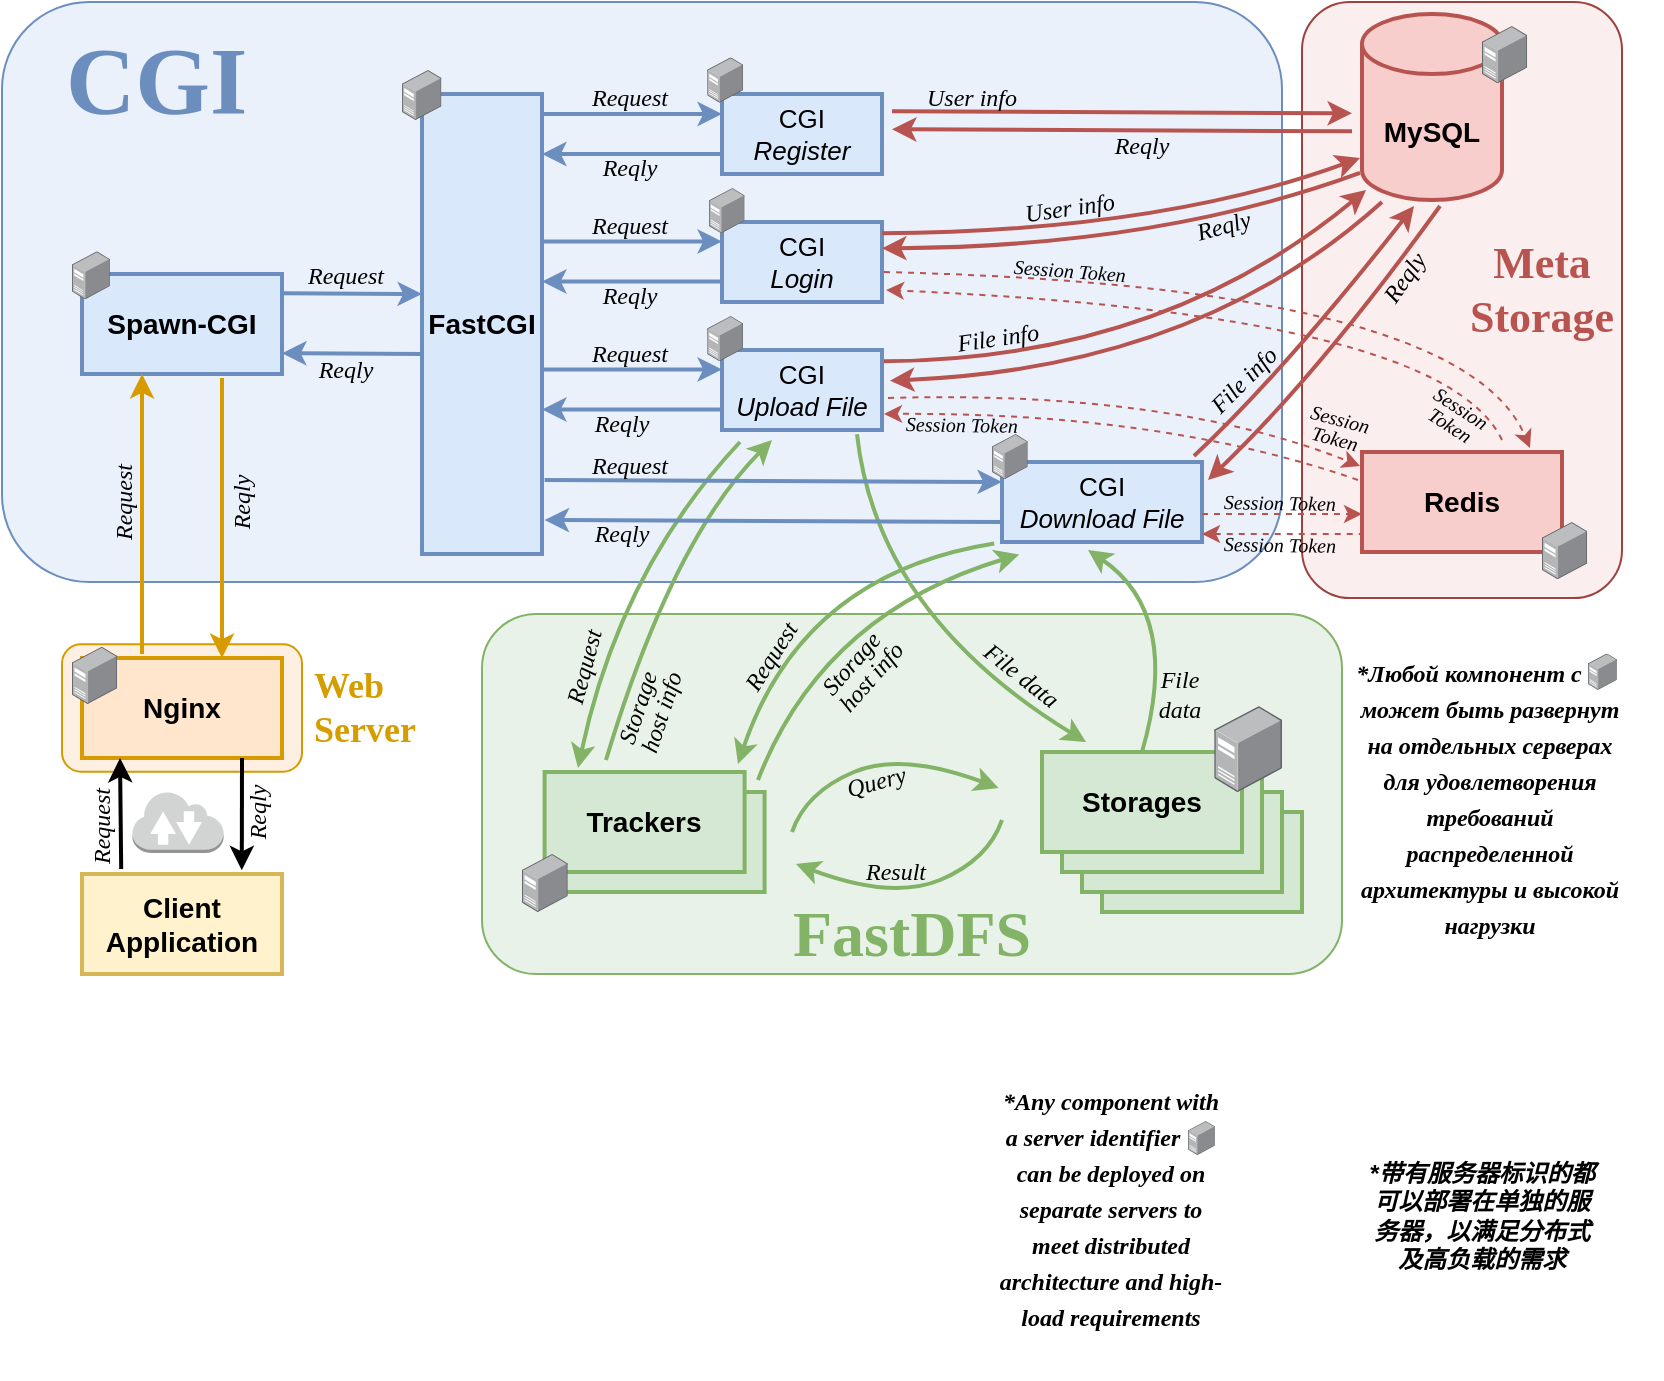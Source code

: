 <mxfile version="26.0.16">
  <diagram name="第 1 页" id="dykCiLa8a4DSkGjc4B6P">
    <mxGraphModel dx="1033" dy="923" grid="1" gridSize="10" guides="1" tooltips="1" connect="1" arrows="1" fold="1" page="1" pageScale="1" pageWidth="1169" pageHeight="827" math="0" shadow="0">
      <root>
        <mxCell id="0" />
        <mxCell id="1" parent="0" />
        <mxCell id="22nm3eZFs8TaVSW6O3Qv-88" value="" style="rounded=1;whiteSpace=wrap;html=1;fillColor=light-dark(#eaf1fb, #1d293b);strokeColor=#6c8ebf;" vertex="1" parent="1">
          <mxGeometry x="100" y="164" width="640" height="290" as="geometry" />
        </mxCell>
        <mxCell id="22nm3eZFs8TaVSW6O3Qv-92" value="" style="rounded=1;whiteSpace=wrap;html=1;fillColor=light-dark(#fdf0e3, #36210a);strokeColor=#d79b00;fillStyle=auto;" vertex="1" parent="1">
          <mxGeometry x="130" y="485.13" width="120" height="63.74" as="geometry" />
        </mxCell>
        <mxCell id="22nm3eZFs8TaVSW6O3Qv-91" value="" style="rounded=1;whiteSpace=wrap;html=1;fillColor=light-dark(#e9f2e8, #1f2f1e);strokeColor=#82b366;fillStyle=auto;" vertex="1" parent="1">
          <mxGeometry x="340" y="470" width="430" height="180" as="geometry" />
        </mxCell>
        <mxCell id="22nm3eZFs8TaVSW6O3Qv-89" value="" style="rounded=1;whiteSpace=wrap;html=1;fillColor=light-dark(#fbeeee, #512d2b);strokeColor=light-dark(#9d423f, #d7817e);fillStyle=auto;gradientColor=none;" vertex="1" parent="1">
          <mxGeometry x="750" y="164" width="160" height="298" as="geometry" />
        </mxCell>
        <mxCell id="22nm3eZFs8TaVSW6O3Qv-1" value="&lt;font style=&quot;font-size: 14px;&quot;&gt;&lt;b&gt;Spawn-CGI&lt;/b&gt;&lt;/font&gt;" style="rounded=0;whiteSpace=wrap;html=1;strokeWidth=2;fillColor=#dae8fc;strokeColor=#6c8ebf;" vertex="1" parent="1">
          <mxGeometry x="140" y="300" width="100" height="50" as="geometry" />
        </mxCell>
        <mxCell id="22nm3eZFs8TaVSW6O3Qv-2" value="&lt;font style=&quot;font-size: 14px;&quot;&gt;&lt;b&gt;Nginx&lt;/b&gt;&lt;/font&gt;" style="rounded=0;whiteSpace=wrap;html=1;strokeWidth=2;fillColor=#ffe6cc;strokeColor=#d79b00;" vertex="1" parent="1">
          <mxGeometry x="140" y="492" width="100" height="50" as="geometry" />
        </mxCell>
        <mxCell id="22nm3eZFs8TaVSW6O3Qv-3" value="&lt;font style=&quot;font-size: 14px;&quot;&gt;&lt;b&gt;Client&lt;/b&gt;&lt;/font&gt;&lt;div&gt;&lt;font style=&quot;font-size: 14px;&quot;&gt;&lt;b&gt;Application&lt;/b&gt;&lt;/font&gt;&lt;/div&gt;" style="rounded=0;whiteSpace=wrap;html=1;strokeWidth=2;fillColor=#fff2cc;strokeColor=#d6b656;" vertex="1" parent="1">
          <mxGeometry x="140" y="600" width="100" height="50" as="geometry" />
        </mxCell>
        <mxCell id="22nm3eZFs8TaVSW6O3Qv-4" value="&lt;font style=&quot;font-size: 14px;&quot;&gt;&lt;b&gt;FastCGI&lt;/b&gt;&lt;/font&gt;" style="rounded=0;whiteSpace=wrap;html=1;strokeWidth=2;fillColor=#dae8fc;strokeColor=#6c8ebf;" vertex="1" parent="1">
          <mxGeometry x="310" y="210" width="60" height="230" as="geometry" />
        </mxCell>
        <mxCell id="22nm3eZFs8TaVSW6O3Qv-5" value="&lt;font&gt;CGI&lt;/font&gt;&lt;div&gt;&lt;font&gt;&lt;i&gt;Register&lt;/i&gt;&lt;/font&gt;&lt;/div&gt;" style="rounded=0;whiteSpace=wrap;html=1;strokeWidth=2;fillColor=#dae8fc;strokeColor=#6c8ebf;fontSize=13;" vertex="1" parent="1">
          <mxGeometry x="460" y="210" width="80" height="40" as="geometry" />
        </mxCell>
        <mxCell id="22nm3eZFs8TaVSW6O3Qv-6" value="&lt;font&gt;CGI&lt;/font&gt;&lt;div&gt;&lt;span&gt;&lt;i&gt;Login&lt;/i&gt;&lt;/span&gt;&lt;/div&gt;" style="rounded=0;whiteSpace=wrap;html=1;strokeWidth=2;fillColor=#dae8fc;strokeColor=#6c8ebf;fontSize=13;" vertex="1" parent="1">
          <mxGeometry x="460" y="274" width="80" height="40" as="geometry" />
        </mxCell>
        <mxCell id="22nm3eZFs8TaVSW6O3Qv-7" value="&lt;font&gt;CGI&lt;/font&gt;&lt;div&gt;&lt;span&gt;&lt;i&gt;Upload File&lt;/i&gt;&lt;/span&gt;&lt;/div&gt;" style="rounded=0;whiteSpace=wrap;html=1;strokeWidth=2;fillColor=#dae8fc;strokeColor=#6c8ebf;fontSize=13;" vertex="1" parent="1">
          <mxGeometry x="460" y="338" width="80" height="40" as="geometry" />
        </mxCell>
        <mxCell id="22nm3eZFs8TaVSW6O3Qv-8" value="&lt;font&gt;CGI&lt;/font&gt;&lt;div&gt;&lt;i&gt;Download File&lt;/i&gt;&lt;/div&gt;" style="rounded=0;whiteSpace=wrap;html=1;strokeWidth=2;fillColor=#dae8fc;strokeColor=#6c8ebf;fontSize=13;" vertex="1" parent="1">
          <mxGeometry x="600" y="394" width="100" height="40" as="geometry" />
        </mxCell>
        <mxCell id="22nm3eZFs8TaVSW6O3Qv-9" value="" style="endArrow=classic;html=1;rounded=0;endSize=6;strokeWidth=2;fillColor=#ffe6cc;strokeColor=#d79b00;" edge="1" parent="1">
          <mxGeometry width="50" height="50" relative="1" as="geometry">
            <mxPoint x="210" y="352" as="sourcePoint" />
            <mxPoint x="210" y="492" as="targetPoint" />
          </mxGeometry>
        </mxCell>
        <mxCell id="22nm3eZFs8TaVSW6O3Qv-10" value="" style="endArrow=classic;html=1;rounded=0;endSize=6;strokeWidth=2;entryX=0.699;entryY=-0.037;entryDx=0;entryDy=0;entryPerimeter=0;" edge="1" parent="1">
          <mxGeometry width="50" height="50" relative="1" as="geometry">
            <mxPoint x="220" y="542" as="sourcePoint" />
            <mxPoint x="219.9" y="598.15" as="targetPoint" />
          </mxGeometry>
        </mxCell>
        <mxCell id="22nm3eZFs8TaVSW6O3Qv-11" value="" style="endArrow=classic;html=1;rounded=0;endSize=6;strokeWidth=2;exitX=0.306;exitY=-0.051;exitDx=0;exitDy=0;exitPerimeter=0;" edge="1" parent="1">
          <mxGeometry width="50" height="50" relative="1" as="geometry">
            <mxPoint x="159.6" y="597.45" as="sourcePoint" />
            <mxPoint x="159" y="542" as="targetPoint" />
          </mxGeometry>
        </mxCell>
        <mxCell id="22nm3eZFs8TaVSW6O3Qv-22" value="" style="endArrow=classic;html=1;rounded=0;endSize=6;strokeWidth=2;entryX=0;entryY=0.25;entryDx=0;entryDy=0;fillColor=#dae8fc;strokeColor=#6c8ebf;" edge="1" parent="1" target="22nm3eZFs8TaVSW6O3Qv-5">
          <mxGeometry width="50" height="50" relative="1" as="geometry">
            <mxPoint x="370" y="220" as="sourcePoint" />
            <mxPoint x="450" y="220" as="targetPoint" />
          </mxGeometry>
        </mxCell>
        <mxCell id="22nm3eZFs8TaVSW6O3Qv-23" value="" style="endArrow=none;html=1;rounded=0;endSize=6;strokeWidth=2;entryX=0;entryY=0.25;entryDx=0;entryDy=0;startArrow=classic;startFill=1;endFill=1;fillColor=#dae8fc;strokeColor=#6c8ebf;" edge="1" parent="1">
          <mxGeometry width="50" height="50" relative="1" as="geometry">
            <mxPoint x="370" y="240" as="sourcePoint" />
            <mxPoint x="460" y="240" as="targetPoint" />
          </mxGeometry>
        </mxCell>
        <mxCell id="22nm3eZFs8TaVSW6O3Qv-24" value="" style="endArrow=classic;html=1;rounded=0;endSize=6;strokeWidth=2;entryX=0;entryY=0.25;entryDx=0;entryDy=0;fillColor=#dae8fc;strokeColor=#6c8ebf;" edge="1" parent="1">
          <mxGeometry width="50" height="50" relative="1" as="geometry">
            <mxPoint x="370" y="283.71" as="sourcePoint" />
            <mxPoint x="460" y="283.71" as="targetPoint" />
          </mxGeometry>
        </mxCell>
        <mxCell id="22nm3eZFs8TaVSW6O3Qv-25" value="" style="endArrow=none;html=1;rounded=0;endSize=6;strokeWidth=2;entryX=0;entryY=0.25;entryDx=0;entryDy=0;startArrow=classic;startFill=1;endFill=1;fillColor=#dae8fc;strokeColor=#6c8ebf;" edge="1" parent="1">
          <mxGeometry width="50" height="50" relative="1" as="geometry">
            <mxPoint x="370" y="303.71" as="sourcePoint" />
            <mxPoint x="460" y="303.71" as="targetPoint" />
          </mxGeometry>
        </mxCell>
        <mxCell id="22nm3eZFs8TaVSW6O3Qv-26" value="" style="endArrow=classic;html=1;rounded=0;endSize=6;strokeWidth=2;entryX=0;entryY=0.25;entryDx=0;entryDy=0;fillColor=#dae8fc;strokeColor=#6c8ebf;" edge="1" parent="1">
          <mxGeometry width="50" height="50" relative="1" as="geometry">
            <mxPoint x="370" y="347.71" as="sourcePoint" />
            <mxPoint x="460" y="347.71" as="targetPoint" />
          </mxGeometry>
        </mxCell>
        <mxCell id="22nm3eZFs8TaVSW6O3Qv-27" value="" style="endArrow=none;html=1;rounded=0;endSize=6;strokeWidth=2;entryX=0;entryY=0.25;entryDx=0;entryDy=0;startArrow=classic;startFill=1;endFill=1;fillColor=#dae8fc;strokeColor=#6c8ebf;" edge="1" parent="1">
          <mxGeometry width="50" height="50" relative="1" as="geometry">
            <mxPoint x="370" y="367.71" as="sourcePoint" />
            <mxPoint x="460" y="367.71" as="targetPoint" />
          </mxGeometry>
        </mxCell>
        <mxCell id="22nm3eZFs8TaVSW6O3Qv-28" value="" style="endArrow=classic;html=1;rounded=0;endSize=6;strokeWidth=2;entryX=0;entryY=0.25;entryDx=0;entryDy=0;fillColor=#f8cecc;strokeColor=#b85450;" edge="1" parent="1">
          <mxGeometry width="50" height="50" relative="1" as="geometry">
            <mxPoint x="545" y="218.65" as="sourcePoint" />
            <mxPoint x="775" y="219.65" as="targetPoint" />
          </mxGeometry>
        </mxCell>
        <mxCell id="22nm3eZFs8TaVSW6O3Qv-29" value="" style="endArrow=none;html=1;rounded=0;endSize=6;strokeWidth=2;entryX=0;entryY=0.75;entryDx=0;entryDy=0;startArrow=classic;startFill=1;endFill=1;fillColor=#f8cecc;strokeColor=#b85450;" edge="1" parent="1">
          <mxGeometry width="50" height="50" relative="1" as="geometry">
            <mxPoint x="545" y="227.65" as="sourcePoint" />
            <mxPoint x="775" y="228.65" as="targetPoint" />
          </mxGeometry>
        </mxCell>
        <mxCell id="22nm3eZFs8TaVSW6O3Qv-32" value="&lt;font style=&quot;font-size: 14px;&quot;&gt;Trackers&lt;/font&gt;" style="rounded=0;whiteSpace=wrap;html=1;strokeWidth=2;fillColor=#d5e8d4;strokeColor=#82b366;" vertex="1" parent="1">
          <mxGeometry x="381.3" y="559" width="100" height="50" as="geometry" />
        </mxCell>
        <mxCell id="22nm3eZFs8TaVSW6O3Qv-33" value="&lt;font style=&quot;font-size: 14px;&quot;&gt;&lt;b&gt;Trackers&lt;/b&gt;&lt;/font&gt;" style="rounded=0;whiteSpace=wrap;html=1;strokeWidth=2;fillColor=#d5e8d4;strokeColor=#82b366;" vertex="1" parent="1">
          <mxGeometry x="371.3" y="549" width="100" height="50" as="geometry" />
        </mxCell>
        <mxCell id="22nm3eZFs8TaVSW6O3Qv-35" value="" style="image;points=[];aspect=fixed;html=1;align=center;shadow=0;dashed=0;image=img/lib/allied_telesis/computer_and_terminals/Server_Desktop.svg;fillColor=#d5e8d4;strokeColor=#82b366;" vertex="1" parent="1">
          <mxGeometry x="360" y="590" width="22.88" height="29" as="geometry" />
        </mxCell>
        <mxCell id="22nm3eZFs8TaVSW6O3Qv-37" value="&lt;font style=&quot;font-size: 14px;&quot;&gt;Trackers&lt;/font&gt;" style="rounded=0;whiteSpace=wrap;html=1;strokeWidth=2;fillColor=#d5e8d4;strokeColor=#82b366;" vertex="1" parent="1">
          <mxGeometry x="650" y="569" width="100" height="50" as="geometry" />
        </mxCell>
        <mxCell id="22nm3eZFs8TaVSW6O3Qv-38" value="&lt;font style=&quot;font-size: 14px;&quot;&gt;Trackers&lt;/font&gt;" style="rounded=0;whiteSpace=wrap;html=1;strokeWidth=2;fillColor=#d5e8d4;strokeColor=#82b366;" vertex="1" parent="1">
          <mxGeometry x="640" y="559" width="100" height="50" as="geometry" />
        </mxCell>
        <mxCell id="22nm3eZFs8TaVSW6O3Qv-39" value="&lt;font style=&quot;font-size: 14px;&quot;&gt;Storages&lt;/font&gt;" style="rounded=0;whiteSpace=wrap;html=1;strokeWidth=2;fillColor=#d5e8d4;strokeColor=#82b366;" vertex="1" parent="1">
          <mxGeometry x="630" y="549" width="100" height="50" as="geometry" />
        </mxCell>
        <mxCell id="22nm3eZFs8TaVSW6O3Qv-40" value="&lt;font style=&quot;font-size: 14px;&quot;&gt;&lt;b&gt;Storages&lt;/b&gt;&lt;/font&gt;" style="rounded=0;whiteSpace=wrap;html=1;strokeWidth=2;fillColor=#d5e8d4;strokeColor=#82b366;" vertex="1" parent="1">
          <mxGeometry x="620" y="539" width="100" height="50" as="geometry" />
        </mxCell>
        <mxCell id="22nm3eZFs8TaVSW6O3Qv-42" value="" style="image;points=[];aspect=fixed;html=1;align=center;shadow=0;dashed=0;image=img/lib/allied_telesis/computer_and_terminals/Server_Desktop.svg;fillColor=#ffe6cc;strokeColor=#d79b00;" vertex="1" parent="1">
          <mxGeometry x="135" y="486.35" width="22.6" height="28.65" as="geometry" />
        </mxCell>
        <mxCell id="22nm3eZFs8TaVSW6O3Qv-43" value="" style="image;points=[];aspect=fixed;html=1;align=center;shadow=0;dashed=0;image=img/lib/allied_telesis/computer_and_terminals/Server_Desktop.svg;fillColor=#dae8fc;strokeColor=#6c8ebf;" vertex="1" parent="1">
          <mxGeometry x="135" y="288.67" width="18.94" height="24" as="geometry" />
        </mxCell>
        <mxCell id="22nm3eZFs8TaVSW6O3Qv-44" value="" style="image;points=[];aspect=fixed;html=1;align=center;shadow=0;dashed=0;image=img/lib/allied_telesis/computer_and_terminals/Server_Desktop.svg;fillColor=#dae8fc;strokeColor=#6c8ebf;" vertex="1" parent="1">
          <mxGeometry x="300" y="198.01" width="19.72" height="24.99" as="geometry" />
        </mxCell>
        <mxCell id="22nm3eZFs8TaVSW6O3Qv-47" value="" style="image;points=[];aspect=fixed;html=1;align=center;shadow=0;dashed=0;image=img/lib/allied_telesis/computer_and_terminals/Server_Desktop.svg;fillColor=#dae8fc;strokeColor=#6c8ebf;" vertex="1" parent="1">
          <mxGeometry x="453.43" y="257" width="17.87" height="22.65" as="geometry" />
        </mxCell>
        <mxCell id="22nm3eZFs8TaVSW6O3Qv-49" value="" style="image;points=[];aspect=fixed;html=1;align=center;shadow=0;dashed=0;image=img/lib/allied_telesis/computer_and_terminals/Server_Desktop.svg;fillColor=#dae8fc;strokeColor=#6c8ebf;" vertex="1" parent="1">
          <mxGeometry x="595" y="380" width="17.87" height="22.65" as="geometry" />
        </mxCell>
        <mxCell id="22nm3eZFs8TaVSW6O3Qv-50" value="" style="curved=1;endArrow=classic;html=1;rounded=0;strokeWidth=2;entryX=-0.04;entryY=0.981;entryDx=0;entryDy=0;entryPerimeter=0;fillColor=#d5e8d4;strokeColor=#82b366;" edge="1" parent="1">
          <mxGeometry width="50" height="50" relative="1" as="geometry">
            <mxPoint x="495" y="579" as="sourcePoint" />
            <mxPoint x="598.296" y="556.974" as="targetPoint" />
            <Array as="points">
              <mxPoint x="502" y="559" />
              <mxPoint x="550" y="539" />
            </Array>
          </mxGeometry>
        </mxCell>
        <mxCell id="22nm3eZFs8TaVSW6O3Qv-56" value="" style="curved=1;endArrow=classic;html=1;rounded=0;strokeWidth=2;fillColor=#d5e8d4;strokeColor=#82b366;" edge="1" parent="1">
          <mxGeometry width="50" height="50" relative="1" as="geometry">
            <mxPoint x="469" y="384" as="sourcePoint" />
            <mxPoint x="388" y="547" as="targetPoint" />
            <Array as="points">
              <mxPoint x="409" y="448" />
            </Array>
          </mxGeometry>
        </mxCell>
        <mxCell id="22nm3eZFs8TaVSW6O3Qv-57" value="" style="curved=1;endArrow=classic;html=1;rounded=0;strokeWidth=2;fillColor=#d5e8d4;strokeColor=#82b366;" edge="1" parent="1">
          <mxGeometry width="50" height="50" relative="1" as="geometry">
            <mxPoint x="402" y="543" as="sourcePoint" />
            <mxPoint x="485" y="383" as="targetPoint" />
            <Array as="points">
              <mxPoint x="435" y="433" />
            </Array>
          </mxGeometry>
        </mxCell>
        <mxCell id="22nm3eZFs8TaVSW6O3Qv-58" value="" style="curved=1;endArrow=classic;html=1;rounded=0;strokeWidth=2;exitX=-0.039;exitY=1.019;exitDx=0;exitDy=0;exitPerimeter=0;fillColor=#d5e8d4;strokeColor=#82b366;" edge="1" parent="1" source="22nm3eZFs8TaVSW6O3Qv-8">
          <mxGeometry width="50" height="50" relative="1" as="geometry">
            <mxPoint x="518.7" y="385" as="sourcePoint" />
            <mxPoint x="468" y="545" as="targetPoint" />
            <Array as="points">
              <mxPoint x="500" y="450" />
            </Array>
          </mxGeometry>
        </mxCell>
        <mxCell id="22nm3eZFs8TaVSW6O3Qv-61" value="" style="curved=1;endArrow=classic;html=1;rounded=0;strokeWidth=2;exitX=0.5;exitY=0;exitDx=0;exitDy=0;fillColor=#d5e8d4;strokeColor=#82b366;" edge="1" parent="1" source="22nm3eZFs8TaVSW6O3Qv-40">
          <mxGeometry width="50" height="50" relative="1" as="geometry">
            <mxPoint x="768.65" y="536" as="sourcePoint" />
            <mxPoint x="643" y="438" as="targetPoint" />
            <Array as="points">
              <mxPoint x="690" y="470" />
            </Array>
          </mxGeometry>
        </mxCell>
        <mxCell id="22nm3eZFs8TaVSW6O3Qv-62" value="" style="curved=1;endArrow=classic;html=1;rounded=0;strokeWidth=2;entryX=-0.039;entryY=1.019;entryDx=0;entryDy=0;entryPerimeter=0;fillColor=#d5e8d4;strokeColor=#82b366;" edge="1" parent="1">
          <mxGeometry width="50" height="50" relative="1" as="geometry">
            <mxPoint x="478" y="553" as="sourcePoint" />
            <mxPoint x="608.6" y="440.24" as="targetPoint" />
            <Array as="points">
              <mxPoint x="510" y="470" />
            </Array>
          </mxGeometry>
        </mxCell>
        <mxCell id="22nm3eZFs8TaVSW6O3Qv-63" value="" style="curved=1;endArrow=classic;html=1;rounded=0;strokeWidth=2;exitX=-0.039;exitY=1.019;exitDx=0;exitDy=0;exitPerimeter=0;fillColor=#d5e8d4;strokeColor=#82b366;" edge="1" parent="1">
          <mxGeometry width="50" height="50" relative="1" as="geometry">
            <mxPoint x="527.5" y="380.13" as="sourcePoint" />
            <mxPoint x="642" y="534" as="targetPoint" />
            <Array as="points">
              <mxPoint x="537.5" y="470.13" />
            </Array>
          </mxGeometry>
        </mxCell>
        <mxCell id="22nm3eZFs8TaVSW6O3Qv-64" value="" style="curved=1;endArrow=classic;html=1;rounded=0;strokeWidth=2;entryX=-0.04;entryY=0.981;entryDx=0;entryDy=0;entryPerimeter=0;fillColor=#d5e8d4;strokeColor=#82b366;" edge="1" parent="1">
          <mxGeometry width="50" height="50" relative="1" as="geometry">
            <mxPoint x="600.0" y="573" as="sourcePoint" />
            <mxPoint x="497.0" y="595" as="targetPoint" />
            <Array as="points">
              <mxPoint x="593.0" y="593" />
              <mxPoint x="545.0" y="613" />
            </Array>
          </mxGeometry>
        </mxCell>
        <mxCell id="22nm3eZFs8TaVSW6O3Qv-65" value="" style="image;points=[];aspect=fixed;html=1;align=center;shadow=0;dashed=0;image=img/lib/allied_telesis/computer_and_terminals/Server_Desktop.svg;fillColor=#d5e8d4;strokeColor=#82b366;" vertex="1" parent="1">
          <mxGeometry x="706.1" y="516.03" width="33.9" height="42.97" as="geometry" />
        </mxCell>
        <mxCell id="22nm3eZFs8TaVSW6O3Qv-66" value="" style="curved=1;endArrow=classic;html=1;rounded=0;strokeWidth=1;fillColor=#f8cecc;strokeColor=#b85450;dashed=1;" edge="1" parent="1">
          <mxGeometry width="50" height="50" relative="1" as="geometry">
            <mxPoint x="850" y="383" as="sourcePoint" />
            <mxPoint x="542" y="308" as="targetPoint" />
            <Array as="points">
              <mxPoint x="820" y="320" />
            </Array>
          </mxGeometry>
        </mxCell>
        <mxCell id="22nm3eZFs8TaVSW6O3Qv-67" value="&lt;font style=&quot;font-size: 14px;&quot;&gt;&lt;b&gt;MySQL&lt;/b&gt;&lt;/font&gt;" style="shape=cylinder3;whiteSpace=wrap;html=1;boundedLbl=1;backgroundOutline=1;size=15;strokeWidth=2;fillColor=#f8cecc;strokeColor=#b85450;" vertex="1" parent="1">
          <mxGeometry x="780" y="170" width="70" height="93" as="geometry" />
        </mxCell>
        <mxCell id="22nm3eZFs8TaVSW6O3Qv-68" value="&lt;font style=&quot;font-size: 14px;&quot;&gt;&lt;b&gt;Redis&lt;/b&gt;&lt;/font&gt;" style="rounded=0;whiteSpace=wrap;html=1;strokeWidth=2;fillColor=#f8cecc;strokeColor=#b85450;" vertex="1" parent="1">
          <mxGeometry x="780" y="389" width="100" height="50" as="geometry" />
        </mxCell>
        <mxCell id="22nm3eZFs8TaVSW6O3Qv-69" value="" style="endArrow=classic;html=1;rounded=0;endSize=6;strokeWidth=1;fillColor=#f8cecc;strokeColor=#b85450;dashed=1;" edge="1" parent="1">
          <mxGeometry width="50" height="50" relative="1" as="geometry">
            <mxPoint x="700" y="420" as="sourcePoint" />
            <mxPoint x="780" y="420" as="targetPoint" />
          </mxGeometry>
        </mxCell>
        <mxCell id="22nm3eZFs8TaVSW6O3Qv-70" value="" style="endArrow=none;html=1;rounded=0;endSize=6;strokeWidth=1;startArrow=classic;startFill=1;endFill=1;fillColor=#f8cecc;strokeColor=#b85450;dashed=1;" edge="1" parent="1">
          <mxGeometry width="50" height="50" relative="1" as="geometry">
            <mxPoint x="700" y="430" as="sourcePoint" />
            <mxPoint x="780" y="430" as="targetPoint" />
          </mxGeometry>
        </mxCell>
        <mxCell id="22nm3eZFs8TaVSW6O3Qv-78" value="" style="curved=1;endArrow=classic;html=1;rounded=0;strokeWidth=1;fillColor=#f8cecc;strokeColor=#b85450;dashed=1;" edge="1" parent="1">
          <mxGeometry width="50" height="50" relative="1" as="geometry">
            <mxPoint x="543" y="362" as="sourcePoint" />
            <mxPoint x="779" y="396" as="targetPoint" />
            <Array as="points">
              <mxPoint x="684" y="358" />
            </Array>
          </mxGeometry>
        </mxCell>
        <mxCell id="22nm3eZFs8TaVSW6O3Qv-79" value="" style="curved=1;endArrow=classic;html=1;rounded=0;strokeWidth=1;fillColor=#f8cecc;strokeColor=#b85450;dashed=1;" edge="1" parent="1">
          <mxGeometry width="50" height="50" relative="1" as="geometry">
            <mxPoint x="778" y="403" as="sourcePoint" />
            <mxPoint x="541" y="370" as="targetPoint" />
            <Array as="points">
              <mxPoint x="680" y="369" />
            </Array>
          </mxGeometry>
        </mxCell>
        <mxCell id="22nm3eZFs8TaVSW6O3Qv-81" value="" style="curved=1;endArrow=classic;html=1;rounded=0;strokeWidth=1;fillColor=#f8cecc;strokeColor=#b85450;dashed=1;" edge="1" parent="1">
          <mxGeometry width="50" height="50" relative="1" as="geometry">
            <mxPoint x="541" y="299" as="sourcePoint" />
            <mxPoint x="864" y="387" as="targetPoint" />
            <Array as="points">
              <mxPoint x="830" y="306" />
            </Array>
          </mxGeometry>
        </mxCell>
        <mxCell id="22nm3eZFs8TaVSW6O3Qv-82" value="" style="endArrow=classic;html=1;rounded=0;endSize=6;strokeWidth=2;entryX=0;entryY=0.25;entryDx=0;entryDy=0;fillColor=#dae8fc;strokeColor=#6c8ebf;" edge="1" parent="1" target="22nm3eZFs8TaVSW6O3Qv-8">
          <mxGeometry width="50" height="50" relative="1" as="geometry">
            <mxPoint x="371.3" y="403" as="sourcePoint" />
            <mxPoint x="461.3" y="403" as="targetPoint" />
          </mxGeometry>
        </mxCell>
        <mxCell id="22nm3eZFs8TaVSW6O3Qv-83" value="" style="endArrow=none;html=1;rounded=0;endSize=6;strokeWidth=2;entryX=0;entryY=0.75;entryDx=0;entryDy=0;startArrow=classic;startFill=1;endFill=1;fillColor=#dae8fc;strokeColor=#6c8ebf;" edge="1" parent="1" target="22nm3eZFs8TaVSW6O3Qv-8">
          <mxGeometry width="50" height="50" relative="1" as="geometry">
            <mxPoint x="371.3" y="423" as="sourcePoint" />
            <mxPoint x="461.3" y="423" as="targetPoint" />
          </mxGeometry>
        </mxCell>
        <mxCell id="22nm3eZFs8TaVSW6O3Qv-86" value="" style="endArrow=classic;html=1;rounded=0;endSize=6;strokeWidth=2;fillColor=#dae8fc;strokeColor=#6c8ebf;" edge="1" parent="1">
          <mxGeometry width="50" height="50" relative="1" as="geometry">
            <mxPoint x="240" y="309.58" as="sourcePoint" />
            <mxPoint x="310" y="310" as="targetPoint" />
          </mxGeometry>
        </mxCell>
        <mxCell id="22nm3eZFs8TaVSW6O3Qv-87" value="" style="endArrow=none;html=1;rounded=0;endSize=6;strokeWidth=2;startArrow=classic;startFill=1;endFill=1;fillColor=#dae8fc;strokeColor=#6c8ebf;" edge="1" parent="1">
          <mxGeometry width="50" height="50" relative="1" as="geometry">
            <mxPoint x="240" y="339.58" as="sourcePoint" />
            <mxPoint x="310" y="340" as="targetPoint" />
          </mxGeometry>
        </mxCell>
        <mxCell id="22nm3eZFs8TaVSW6O3Qv-12" value="" style="endArrow=classic;html=1;rounded=0;endSize=6;strokeWidth=2;fillColor=#ffe6cc;strokeColor=#d79b00;" edge="1" parent="1">
          <mxGeometry width="50" height="50" relative="1" as="geometry">
            <mxPoint x="170" y="490" as="sourcePoint" />
            <mxPoint x="170" y="350" as="targetPoint" />
          </mxGeometry>
        </mxCell>
        <mxCell id="22nm3eZFs8TaVSW6O3Qv-94" value="&lt;font face=&quot;Times New Roman&quot; style=&quot;font-size: 18px; color: light-dark(rgb(214, 157, 0), rgb(237, 237, 237));&quot;&gt;&lt;b style=&quot;&quot;&gt;Web&lt;/b&gt;&lt;/font&gt;&lt;div&gt;&lt;font face=&quot;Times New Roman&quot; style=&quot;font-size: 18px; color: light-dark(rgb(214, 157, 0), rgb(237, 237, 237));&quot;&gt;&lt;b style=&quot;&quot;&gt;Server&lt;/b&gt;&lt;/font&gt;&lt;/div&gt;" style="text;html=1;align=left;verticalAlign=middle;whiteSpace=wrap;rounded=0;" vertex="1" parent="1">
          <mxGeometry x="254" y="501" width="60" height="32" as="geometry" />
        </mxCell>
        <mxCell id="22nm3eZFs8TaVSW6O3Qv-95" value="&lt;font style=&quot;color: light-dark(rgb(108, 142, 191), rgb(150, 101, 0)); font-size: 48px;&quot; face=&quot;Times New Roman&quot;&gt;&lt;b style=&quot;&quot;&gt;CGI&lt;/b&gt;&lt;/font&gt;" style="text;html=1;align=left;verticalAlign=middle;whiteSpace=wrap;rounded=0;" vertex="1" parent="1">
          <mxGeometry x="130" y="183" width="100" height="40" as="geometry" />
        </mxCell>
        <mxCell id="22nm3eZFs8TaVSW6O3Qv-96" value="&lt;font style=&quot;font-size: 32px; color: light-dark(rgb(130, 179, 102), rgb(150, 101, 0));&quot; face=&quot;Times New Roman&quot;&gt;&lt;b style=&quot;&quot;&gt;FastDFS&lt;/b&gt;&lt;/font&gt;" style="text;html=1;align=center;verticalAlign=middle;whiteSpace=wrap;rounded=0;" vertex="1" parent="1">
          <mxGeometry x="505" y="610" width="100" height="40" as="geometry" />
        </mxCell>
        <mxCell id="22nm3eZFs8TaVSW6O3Qv-97" value="&lt;font style=&quot;color: light-dark(rgb(184, 84, 80), rgb(237, 237, 237)); font-size: 22px;&quot; face=&quot;Times New Roman&quot;&gt;&lt;b style=&quot;&quot;&gt;Meta&lt;/b&gt;&lt;/font&gt;&lt;div&gt;&lt;font style=&quot;color: light-dark(rgb(184, 84, 80), rgb(237, 237, 237)); font-size: 22px;&quot; face=&quot;Times New Roman&quot;&gt;&lt;b style=&quot;&quot;&gt;Storage&lt;/b&gt;&lt;/font&gt;&lt;/div&gt;" style="text;html=1;align=center;verticalAlign=middle;whiteSpace=wrap;rounded=0;" vertex="1" parent="1">
          <mxGeometry x="810" y="272.68" width="120" height="70" as="geometry" />
        </mxCell>
        <mxCell id="22nm3eZFs8TaVSW6O3Qv-99" value="&lt;font face=&quot;Times New Roman&quot;&gt;&lt;i&gt;Request&lt;/i&gt;&lt;/font&gt;" style="text;html=1;align=center;verticalAlign=middle;whiteSpace=wrap;rounded=0;rotation=-90;" vertex="1" parent="1">
          <mxGeometry x="130" y="571" width="40" height="10" as="geometry" />
        </mxCell>
        <mxCell id="22nm3eZFs8TaVSW6O3Qv-101" value="&lt;font face=&quot;Times New Roman&quot;&gt;&lt;i&gt;Request&lt;/i&gt;&lt;/font&gt;" style="text;html=1;align=center;verticalAlign=middle;whiteSpace=wrap;rounded=0;rotation=-90;" vertex="1" parent="1">
          <mxGeometry x="141" y="409" width="40" height="10" as="geometry" />
        </mxCell>
        <mxCell id="22nm3eZFs8TaVSW6O3Qv-102" value="&lt;font face=&quot;Times New Roman&quot;&gt;&lt;i&gt;File data&lt;/i&gt;&lt;/font&gt;" style="text;html=1;align=center;verticalAlign=middle;whiteSpace=wrap;rounded=0;rotation=38.3;" vertex="1" parent="1">
          <mxGeometry x="585" y="490.67" width="50" height="20" as="geometry" />
        </mxCell>
        <mxCell id="22nm3eZFs8TaVSW6O3Qv-104" value="&lt;font face=&quot;Times New Roman&quot;&gt;&lt;i&gt;Request&lt;/i&gt;&lt;/font&gt;" style="text;html=1;align=center;verticalAlign=middle;whiteSpace=wrap;rounded=0;rotation=0;" vertex="1" parent="1">
          <mxGeometry x="252" y="294" width="40" height="14" as="geometry" />
        </mxCell>
        <mxCell id="22nm3eZFs8TaVSW6O3Qv-105" value="&lt;font face=&quot;Times New Roman&quot;&gt;&lt;i&gt;Request&lt;/i&gt;&lt;/font&gt;" style="text;html=1;align=center;verticalAlign=middle;whiteSpace=wrap;rounded=0;rotation=0;" vertex="1" parent="1">
          <mxGeometry x="393.9" y="204.65" width="40" height="14" as="geometry" />
        </mxCell>
        <mxCell id="22nm3eZFs8TaVSW6O3Qv-106" value="&lt;font face=&quot;Times New Roman&quot;&gt;&lt;i&gt;Request&lt;/i&gt;&lt;/font&gt;" style="text;html=1;align=center;verticalAlign=middle;whiteSpace=wrap;rounded=0;rotation=0;" vertex="1" parent="1">
          <mxGeometry x="393.9" y="268.65" width="40" height="14" as="geometry" />
        </mxCell>
        <mxCell id="22nm3eZFs8TaVSW6O3Qv-107" value="&lt;font face=&quot;Times New Roman&quot;&gt;&lt;i&gt;Request&lt;/i&gt;&lt;/font&gt;" style="text;html=1;align=center;verticalAlign=middle;whiteSpace=wrap;rounded=0;rotation=0;" vertex="1" parent="1">
          <mxGeometry x="393.9" y="333.32" width="40" height="14" as="geometry" />
        </mxCell>
        <mxCell id="22nm3eZFs8TaVSW6O3Qv-108" value="&lt;font face=&quot;Times New Roman&quot;&gt;&lt;i&gt;Request&lt;/i&gt;&lt;/font&gt;" style="text;html=1;align=center;verticalAlign=middle;whiteSpace=wrap;rounded=0;rotation=0;" vertex="1" parent="1">
          <mxGeometry x="393.9" y="389" width="40" height="14" as="geometry" />
        </mxCell>
        <mxCell id="22nm3eZFs8TaVSW6O3Qv-109" value="&lt;font face=&quot;Times New Roman&quot;&gt;&lt;i&gt;Reqly&lt;/i&gt;&lt;/font&gt;" style="text;html=1;align=center;verticalAlign=middle;whiteSpace=wrap;rounded=0;rotation=-90;" vertex="1" parent="1">
          <mxGeometry x="208" y="559" width="40" height="20" as="geometry" />
        </mxCell>
        <mxCell id="22nm3eZFs8TaVSW6O3Qv-110" value="&lt;font face=&quot;Times New Roman&quot;&gt;&lt;i&gt;Reqly&lt;/i&gt;&lt;/font&gt;" style="text;html=1;align=center;verticalAlign=middle;whiteSpace=wrap;rounded=0;rotation=-90;" vertex="1" parent="1">
          <mxGeometry x="200" y="404" width="40" height="20" as="geometry" />
        </mxCell>
        <mxCell id="22nm3eZFs8TaVSW6O3Qv-112" value="&lt;font face=&quot;Times New Roman&quot;&gt;&lt;i&gt;Reqly&lt;/i&gt;&lt;/font&gt;" style="text;html=1;align=center;verticalAlign=middle;whiteSpace=wrap;rounded=0;rotation=0;" vertex="1" parent="1">
          <mxGeometry x="252" y="338" width="40" height="20" as="geometry" />
        </mxCell>
        <mxCell id="22nm3eZFs8TaVSW6O3Qv-114" value="&lt;font face=&quot;Times New Roman&quot;&gt;&lt;i&gt;Reqly&lt;/i&gt;&lt;/font&gt;" style="text;html=1;align=center;verticalAlign=middle;whiteSpace=wrap;rounded=0;rotation=0;" vertex="1" parent="1">
          <mxGeometry x="393.9" y="239" width="40" height="15" as="geometry" />
        </mxCell>
        <mxCell id="22nm3eZFs8TaVSW6O3Qv-116" value="&lt;font face=&quot;Times New Roman&quot;&gt;&lt;i&gt;Reqly&lt;/i&gt;&lt;/font&gt;" style="text;html=1;align=center;verticalAlign=middle;whiteSpace=wrap;rounded=0;rotation=0;" vertex="1" parent="1">
          <mxGeometry x="393.9" y="303.67" width="40" height="15" as="geometry" />
        </mxCell>
        <mxCell id="22nm3eZFs8TaVSW6O3Qv-117" value="&lt;font face=&quot;Times New Roman&quot;&gt;&lt;i&gt;Reqly&lt;/i&gt;&lt;/font&gt;" style="text;html=1;align=center;verticalAlign=middle;whiteSpace=wrap;rounded=0;rotation=0;" vertex="1" parent="1">
          <mxGeometry x="390" y="367" width="40" height="15" as="geometry" />
        </mxCell>
        <mxCell id="22nm3eZFs8TaVSW6O3Qv-118" value="&lt;font face=&quot;Times New Roman&quot;&gt;&lt;i&gt;Reqly&lt;/i&gt;&lt;/font&gt;" style="text;html=1;align=center;verticalAlign=middle;whiteSpace=wrap;rounded=0;rotation=0;" vertex="1" parent="1">
          <mxGeometry x="390" y="422" width="40" height="15" as="geometry" />
        </mxCell>
        <mxCell id="22nm3eZFs8TaVSW6O3Qv-119" value="&lt;font face=&quot;Times New Roman&quot;&gt;&lt;i&gt;Request&lt;/i&gt;&lt;/font&gt;" style="text;html=1;align=center;verticalAlign=middle;whiteSpace=wrap;rounded=0;rotation=-75;" vertex="1" parent="1">
          <mxGeometry x="371.3" y="491" width="40" height="10" as="geometry" />
        </mxCell>
        <mxCell id="22nm3eZFs8TaVSW6O3Qv-120" value="&lt;font face=&quot;Times New Roman&quot;&gt;&lt;i&gt;File&lt;/i&gt;&lt;/font&gt;&lt;div&gt;&lt;i style=&quot;font-family: &amp;quot;Times New Roman&amp;quot;; background-color: transparent; color: light-dark(rgb(0, 0, 0), rgb(255, 255, 255));&quot;&gt;data&lt;/i&gt;&lt;/div&gt;" style="text;html=1;align=center;verticalAlign=middle;whiteSpace=wrap;rounded=0;rotation=0;" vertex="1" parent="1">
          <mxGeometry x="664" y="500.13" width="50" height="20" as="geometry" />
        </mxCell>
        <mxCell id="22nm3eZFs8TaVSW6O3Qv-121" value="&lt;font face=&quot;Times New Roman&quot;&gt;&lt;i&gt;Request&lt;/i&gt;&lt;/font&gt;" style="text;html=1;align=center;verticalAlign=middle;whiteSpace=wrap;rounded=0;rotation=-57.4;" vertex="1" parent="1">
          <mxGeometry x="465" y="486.35" width="40" height="10" as="geometry" />
        </mxCell>
        <mxCell id="22nm3eZFs8TaVSW6O3Qv-124" value="&lt;div style=&quot;line-height: 100%;&quot;&gt;&lt;font face=&quot;Times New Roman&quot;&gt;&lt;i&gt;Storage&amp;nbsp;&lt;/i&gt;&lt;/font&gt;&lt;div&gt;&lt;font face=&quot;Times New Roman&quot;&gt;&lt;i&gt;host info&lt;/i&gt;&lt;/font&gt;&lt;/div&gt;&lt;/div&gt;" style="text;html=1;align=center;verticalAlign=middle;whiteSpace=wrap;rounded=0;rotation=-71.7;" vertex="1" parent="1">
          <mxGeometry x="393.9" y="512.13" width="58.7" height="10" as="geometry" />
        </mxCell>
        <mxCell id="22nm3eZFs8TaVSW6O3Qv-127" value="&lt;div style=&quot;line-height: 100%;&quot;&gt;&lt;font face=&quot;Times New Roman&quot;&gt;&lt;i&gt;Query&lt;/i&gt;&lt;/font&gt;&lt;/div&gt;" style="text;html=1;align=center;verticalAlign=middle;whiteSpace=wrap;rounded=0;rotation=-15;" vertex="1" parent="1">
          <mxGeometry x="517" y="543" width="40" height="20" as="geometry" />
        </mxCell>
        <mxCell id="22nm3eZFs8TaVSW6O3Qv-128" value="&lt;div style=&quot;line-height: 100%;&quot;&gt;&lt;font face=&quot;Times New Roman&quot;&gt;&lt;i&gt;Storage&amp;nbsp;&lt;/i&gt;&lt;/font&gt;&lt;div&gt;&lt;font face=&quot;Times New Roman&quot;&gt;&lt;i&gt;host info&lt;/i&gt;&lt;/font&gt;&lt;/div&gt;&lt;/div&gt;" style="text;html=1;align=center;verticalAlign=middle;whiteSpace=wrap;rounded=0;rotation=-48.7;" vertex="1" parent="1">
          <mxGeometry x="500" y="492" width="58.7" height="10" as="geometry" />
        </mxCell>
        <mxCell id="22nm3eZFs8TaVSW6O3Qv-131" value="&lt;div style=&quot;line-height: 100%;&quot;&gt;&lt;font face=&quot;Times New Roman&quot;&gt;&lt;i&gt;Result&lt;/i&gt;&lt;/font&gt;&lt;/div&gt;" style="text;html=1;align=center;verticalAlign=middle;whiteSpace=wrap;rounded=0;rotation=0;" vertex="1" parent="1">
          <mxGeometry x="527" y="592" width="40" height="11" as="geometry" />
        </mxCell>
        <mxCell id="22nm3eZFs8TaVSW6O3Qv-132" value="&lt;font face=&quot;Times New Roman&quot;&gt;&lt;i&gt;User info&lt;/i&gt;&lt;/font&gt;" style="text;html=1;align=center;verticalAlign=middle;whiteSpace=wrap;rounded=0;rotation=0;" vertex="1" parent="1">
          <mxGeometry x="555" y="204.65" width="60" height="14" as="geometry" />
        </mxCell>
        <mxCell id="22nm3eZFs8TaVSW6O3Qv-135" value="&lt;font face=&quot;Times New Roman&quot;&gt;&lt;i&gt;Reqly&lt;/i&gt;&lt;/font&gt;" style="text;html=1;align=center;verticalAlign=middle;whiteSpace=wrap;rounded=0;rotation=0;" vertex="1" parent="1">
          <mxGeometry x="650" y="228" width="40" height="15" as="geometry" />
        </mxCell>
        <mxCell id="22nm3eZFs8TaVSW6O3Qv-136" value="&lt;font face=&quot;Times New Roman&quot;&gt;&lt;i&gt;User info&lt;/i&gt;&lt;/font&gt;" style="text;html=1;align=center;verticalAlign=middle;whiteSpace=wrap;rounded=0;rotation=-8.1;" vertex="1" parent="1">
          <mxGeometry x="604" y="260" width="60" height="14" as="geometry" />
        </mxCell>
        <mxCell id="22nm3eZFs8TaVSW6O3Qv-137" value="&lt;font face=&quot;Times New Roman&quot;&gt;&lt;i&gt;Reqly&lt;/i&gt;&lt;/font&gt;" style="text;html=1;align=center;verticalAlign=middle;whiteSpace=wrap;rounded=0;rotation=-15;" vertex="1" parent="1">
          <mxGeometry x="691" y="268.65" width="40" height="15" as="geometry" />
        </mxCell>
        <mxCell id="22nm3eZFs8TaVSW6O3Qv-141" value="&lt;font style=&quot;font-size: 10px;&quot; face=&quot;Times New Roman&quot;&gt;&lt;i style=&quot;&quot;&gt;Session Token&lt;/i&gt;&lt;/font&gt;" style="text;html=1;align=center;verticalAlign=middle;whiteSpace=wrap;rounded=0;rotation=0.9;" vertex="1" parent="1">
          <mxGeometry x="545" y="367" width="70" height="15" as="geometry" />
        </mxCell>
        <mxCell id="22nm3eZFs8TaVSW6O3Qv-142" value="" style="image;points=[];aspect=fixed;html=1;align=center;shadow=0;dashed=0;image=img/lib/allied_telesis/computer_and_terminals/Server_Desktop.svg;fillColor=#dae8fc;strokeColor=#6c8ebf;" vertex="1" parent="1">
          <mxGeometry x="840" y="176" width="22.6" height="28.65" as="geometry" />
        </mxCell>
        <mxCell id="22nm3eZFs8TaVSW6O3Qv-143" value="" style="image;points=[];aspect=fixed;html=1;align=center;shadow=0;dashed=0;image=img/lib/allied_telesis/computer_and_terminals/Server_Desktop.svg;fillColor=#dae8fc;strokeColor=#6c8ebf;" vertex="1" parent="1">
          <mxGeometry x="870" y="424" width="22.6" height="28.65" as="geometry" />
        </mxCell>
        <mxCell id="22nm3eZFs8TaVSW6O3Qv-147" value="&lt;i&gt;&lt;b&gt;*带有服务器标识的都可以部署在单独的服务器，以满足分布式及高负载的需求&lt;/b&gt;&lt;/i&gt;" style="text;html=1;align=center;verticalAlign=middle;whiteSpace=wrap;rounded=0;" vertex="1" parent="1">
          <mxGeometry x="780" y="690" width="120" height="162.49" as="geometry" />
        </mxCell>
        <mxCell id="22nm3eZFs8TaVSW6O3Qv-149" value="" style="image;points=[];aspect=fixed;html=1;align=center;shadow=0;dashed=0;image=img/lib/allied_telesis/computer_and_terminals/Server_Desktop.svg;fillColor=#dae8fc;strokeColor=#6c8ebf;" vertex="1" parent="1">
          <mxGeometry x="452.6" y="191.67" width="17.87" height="22.65" as="geometry" />
        </mxCell>
        <mxCell id="22nm3eZFs8TaVSW6O3Qv-150" value="" style="image;points=[];aspect=fixed;html=1;align=center;shadow=0;dashed=0;image=img/lib/allied_telesis/computer_and_terminals/Server_Desktop.svg;fillColor=#dae8fc;strokeColor=#6c8ebf;" vertex="1" parent="1">
          <mxGeometry x="452.6" y="321" width="17.87" height="22.65" as="geometry" />
        </mxCell>
        <mxCell id="22nm3eZFs8TaVSW6O3Qv-153" value="" style="curved=1;endArrow=classic;html=1;rounded=0;strokeWidth=2;fillColor=#f8cecc;strokeColor=#b85450;" edge="1" parent="1">
          <mxGeometry width="50" height="50" relative="1" as="geometry">
            <mxPoint x="540" y="279.67" as="sourcePoint" />
            <mxPoint x="779" y="242" as="targetPoint" />
            <Array as="points">
              <mxPoint x="679" y="278.67" />
            </Array>
          </mxGeometry>
        </mxCell>
        <mxCell id="22nm3eZFs8TaVSW6O3Qv-154" value="" style="curved=1;endArrow=classic;html=1;rounded=0;strokeWidth=2;fillColor=#f8cecc;strokeColor=#b85450;" edge="1" parent="1">
          <mxGeometry width="50" height="50" relative="1" as="geometry">
            <mxPoint x="779" y="249.49" as="sourcePoint" />
            <mxPoint x="540" y="287.16" as="targetPoint" />
            <Array as="points">
              <mxPoint x="679" y="286.16" />
            </Array>
          </mxGeometry>
        </mxCell>
        <mxCell id="22nm3eZFs8TaVSW6O3Qv-157" value="" style="curved=1;endArrow=classic;html=1;rounded=0;strokeWidth=2;fillColor=#f8cecc;strokeColor=#b85450;" edge="1" parent="1">
          <mxGeometry width="50" height="50" relative="1" as="geometry">
            <mxPoint x="541" y="343.65" as="sourcePoint" />
            <mxPoint x="782" y="258" as="targetPoint" />
            <Array as="points">
              <mxPoint x="680" y="342.65" />
            </Array>
          </mxGeometry>
        </mxCell>
        <mxCell id="22nm3eZFs8TaVSW6O3Qv-158" value="" style="curved=1;endArrow=classic;html=1;rounded=0;strokeWidth=2;fillColor=#f8cecc;strokeColor=#b85450;" edge="1" parent="1">
          <mxGeometry width="50" height="50" relative="1" as="geometry">
            <mxPoint x="790" y="264" as="sourcePoint" />
            <mxPoint x="544" y="353.33" as="targetPoint" />
            <Array as="points">
              <mxPoint x="698" y="347" />
            </Array>
          </mxGeometry>
        </mxCell>
        <mxCell id="22nm3eZFs8TaVSW6O3Qv-159" value="" style="curved=1;endArrow=classic;html=1;rounded=0;strokeWidth=2;fillColor=#f8cecc;strokeColor=#b85450;" edge="1" parent="1">
          <mxGeometry width="50" height="50" relative="1" as="geometry">
            <mxPoint x="696" y="391" as="sourcePoint" />
            <mxPoint x="806" y="266" as="targetPoint" />
            <Array as="points">
              <mxPoint x="740" y="350" />
            </Array>
          </mxGeometry>
        </mxCell>
        <mxCell id="22nm3eZFs8TaVSW6O3Qv-160" value="" style="curved=1;endArrow=classic;html=1;rounded=0;strokeWidth=2;fillColor=#f8cecc;strokeColor=#b85450;" edge="1" parent="1">
          <mxGeometry width="50" height="50" relative="1" as="geometry">
            <mxPoint x="819" y="266" as="sourcePoint" />
            <mxPoint x="703" y="403" as="targetPoint" />
            <Array as="points">
              <mxPoint x="758.3" y="350" />
            </Array>
          </mxGeometry>
        </mxCell>
        <mxCell id="22nm3eZFs8TaVSW6O3Qv-162" value="&lt;div style=&quot;line-height: 80%;&quot;&gt;&lt;font style=&quot;font-size: 10px; line-height: 80%;&quot; face=&quot;Times New Roman&quot;&gt;&lt;i&gt;Session&lt;/i&gt;&lt;/font&gt;&lt;div&gt;&lt;font style=&quot;font-size: 10px; line-height: 80%;&quot; face=&quot;Times New Roman&quot;&gt;&lt;i&gt;Token&lt;/i&gt;&lt;/font&gt;&lt;/div&gt;&lt;/div&gt;" style="text;html=1;align=center;verticalAlign=middle;whiteSpace=wrap;rounded=0;rotation=15;" vertex="1" parent="1">
          <mxGeometry x="748" y="365.76" width="40" height="22.24" as="geometry" />
        </mxCell>
        <mxCell id="22nm3eZFs8TaVSW6O3Qv-163" value="&lt;font style=&quot;font-size: 10px;&quot; face=&quot;Times New Roman&quot;&gt;&lt;i style=&quot;&quot;&gt;Session Token&lt;/i&gt;&lt;/font&gt;" style="text;html=1;align=center;verticalAlign=middle;whiteSpace=wrap;rounded=0;rotation=0.9;" vertex="1" parent="1">
          <mxGeometry x="704.1" y="406" width="70" height="15" as="geometry" />
        </mxCell>
        <mxCell id="22nm3eZFs8TaVSW6O3Qv-164" value="&lt;font style=&quot;font-size: 10px;&quot; face=&quot;Times New Roman&quot;&gt;&lt;i style=&quot;&quot;&gt;Session Token&lt;/i&gt;&lt;/font&gt;" style="text;html=1;align=center;verticalAlign=middle;whiteSpace=wrap;rounded=0;rotation=0.9;" vertex="1" parent="1">
          <mxGeometry x="704.1" y="427.83" width="70" height="15" as="geometry" />
        </mxCell>
        <mxCell id="22nm3eZFs8TaVSW6O3Qv-166" value="&lt;font style=&quot;font-size: 10px;&quot; face=&quot;Times New Roman&quot;&gt;&lt;i style=&quot;&quot;&gt;Session Token&lt;/i&gt;&lt;/font&gt;" style="text;html=1;align=center;verticalAlign=middle;whiteSpace=wrap;rounded=0;rotation=4.3;" vertex="1" parent="1">
          <mxGeometry x="599" y="290.5" width="70" height="15" as="geometry" />
        </mxCell>
        <mxCell id="22nm3eZFs8TaVSW6O3Qv-168" value="&lt;div style=&quot;line-height: 80%;&quot;&gt;&lt;font style=&quot;font-size: 10px; line-height: 80%;&quot; face=&quot;Times New Roman&quot;&gt;&lt;i&gt;Session&lt;/i&gt;&lt;/font&gt;&lt;div&gt;&lt;font style=&quot;font-size: 10px; line-height: 80%;&quot; face=&quot;Times New Roman&quot;&gt;&lt;i&gt;Token&lt;/i&gt;&lt;/font&gt;&lt;/div&gt;&lt;/div&gt;" style="text;html=1;align=center;verticalAlign=middle;whiteSpace=wrap;rounded=0;rotation=32.9;" vertex="1" parent="1">
          <mxGeometry x="807" y="360" width="40" height="22.24" as="geometry" />
        </mxCell>
        <mxCell id="22nm3eZFs8TaVSW6O3Qv-170" value="" style="outlineConnect=0;dashed=0;verticalLabelPosition=bottom;verticalAlign=top;align=center;html=1;shape=mxgraph.aws3.internet_2;fillColor=#D2D3D3;gradientColor=none;" vertex="1" parent="1">
          <mxGeometry x="165.18" y="558.5" width="45.64" height="31" as="geometry" />
        </mxCell>
        <mxCell id="22nm3eZFs8TaVSW6O3Qv-171" value="&lt;font face=&quot;Times New Roman&quot;&gt;&lt;i&gt;File info&lt;/i&gt;&lt;/font&gt;" style="text;html=1;align=center;verticalAlign=middle;whiteSpace=wrap;rounded=0;rotation=-8.1;" vertex="1" parent="1">
          <mxGeometry x="568" y="324.68" width="60" height="14" as="geometry" />
        </mxCell>
        <mxCell id="22nm3eZFs8TaVSW6O3Qv-172" value="&lt;font face=&quot;Times New Roman&quot;&gt;&lt;i&gt;Reqly&lt;/i&gt;&lt;/font&gt;" style="text;html=1;align=center;verticalAlign=middle;whiteSpace=wrap;rounded=0;rotation=-55;" vertex="1" parent="1">
          <mxGeometry x="781" y="294.0" width="40" height="15" as="geometry" />
        </mxCell>
        <mxCell id="22nm3eZFs8TaVSW6O3Qv-173" value="&lt;font face=&quot;Times New Roman&quot;&gt;&lt;i&gt;File info&lt;/i&gt;&lt;/font&gt;" style="text;html=1;align=center;verticalAlign=middle;whiteSpace=wrap;rounded=0;rotation=-45;" vertex="1" parent="1">
          <mxGeometry x="691" y="346" width="60" height="14" as="geometry" />
        </mxCell>
        <mxCell id="22nm3eZFs8TaVSW6O3Qv-178" value="" style="group" vertex="1" connectable="0" parent="1">
          <mxGeometry x="595" y="681.25" width="119" height="171.24" as="geometry" />
        </mxCell>
        <mxCell id="22nm3eZFs8TaVSW6O3Qv-176" value="&lt;div style=&quot;line-height: 150%;&quot;&gt;&lt;b&gt;&lt;i&gt;&lt;font face=&quot;Times New Roman&quot;&gt;*Any component with a server identifier&amp;nbsp; &amp;nbsp; &amp;nbsp;&amp;nbsp;&lt;/font&gt;&lt;/i&gt;&lt;/b&gt;&lt;div&gt;&lt;b&gt;&lt;i&gt;&lt;font face=&quot;Times New Roman&quot;&gt;can be deployed on separate servers to meet distributed architecture and high-load requirements&lt;/font&gt;&lt;/i&gt;&lt;/b&gt;&lt;/div&gt;&lt;/div&gt;" style="text;html=1;align=center;verticalAlign=middle;whiteSpace=wrap;rounded=0;" vertex="1" parent="22nm3eZFs8TaVSW6O3Qv-178">
          <mxGeometry width="119" height="171.24" as="geometry" />
        </mxCell>
        <mxCell id="22nm3eZFs8TaVSW6O3Qv-177" value="" style="image;points=[];aspect=fixed;html=1;align=center;shadow=0;dashed=0;image=img/lib/allied_telesis/computer_and_terminals/Server_Desktop.svg;fillColor=#dae8fc;strokeColor=#6c8ebf;" vertex="1" parent="22nm3eZFs8TaVSW6O3Qv-178">
          <mxGeometry x="98" y="42.25" width="13.42" height="17" as="geometry" />
        </mxCell>
        <mxCell id="22nm3eZFs8TaVSW6O3Qv-186" value="" style="group" vertex="1" connectable="0" parent="1">
          <mxGeometry x="774" y="472" width="140" height="180" as="geometry" />
        </mxCell>
        <mxCell id="22nm3eZFs8TaVSW6O3Qv-183" value="&lt;div style=&quot;line-height: 150%;&quot;&gt;&lt;font face=&quot;Times New Roman&quot;&gt;&lt;b&gt;&lt;i&gt;*Любой компонент с&amp;nbsp; &amp;nbsp; &amp;nbsp; &amp;nbsp; может быть развернут на отдельных серверах для удовлетворения требований распределенной архитектуры и высокой нагрузки&lt;/i&gt;&lt;/b&gt;&lt;/font&gt;&lt;/div&gt;" style="text;html=1;align=center;verticalAlign=middle;whiteSpace=wrap;rounded=0;" vertex="1" parent="22nm3eZFs8TaVSW6O3Qv-186">
          <mxGeometry width="140" height="180" as="geometry" />
        </mxCell>
        <mxCell id="22nm3eZFs8TaVSW6O3Qv-185" value="" style="image;points=[];aspect=fixed;html=1;align=center;shadow=0;dashed=0;image=img/lib/allied_telesis/computer_and_terminals/Server_Desktop.svg;fillColor=#dae8fc;strokeColor=#6c8ebf;" vertex="1" parent="22nm3eZFs8TaVSW6O3Qv-186">
          <mxGeometry x="119" y="17.73" width="14.42" height="18.27" as="geometry" />
        </mxCell>
      </root>
    </mxGraphModel>
  </diagram>
</mxfile>
